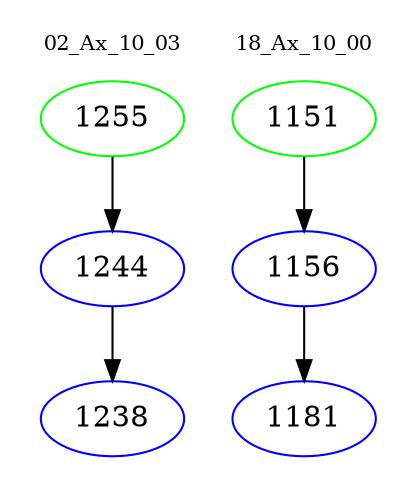 digraph{
subgraph cluster_0 {
color = white
label = "02_Ax_10_03";
fontsize=10;
T0_1255 [label="1255", color="green"]
T0_1255 -> T0_1244 [color="black"]
T0_1244 [label="1244", color="blue"]
T0_1244 -> T0_1238 [color="black"]
T0_1238 [label="1238", color="blue"]
}
subgraph cluster_1 {
color = white
label = "18_Ax_10_00";
fontsize=10;
T1_1151 [label="1151", color="green"]
T1_1151 -> T1_1156 [color="black"]
T1_1156 [label="1156", color="blue"]
T1_1156 -> T1_1181 [color="black"]
T1_1181 [label="1181", color="blue"]
}
}
